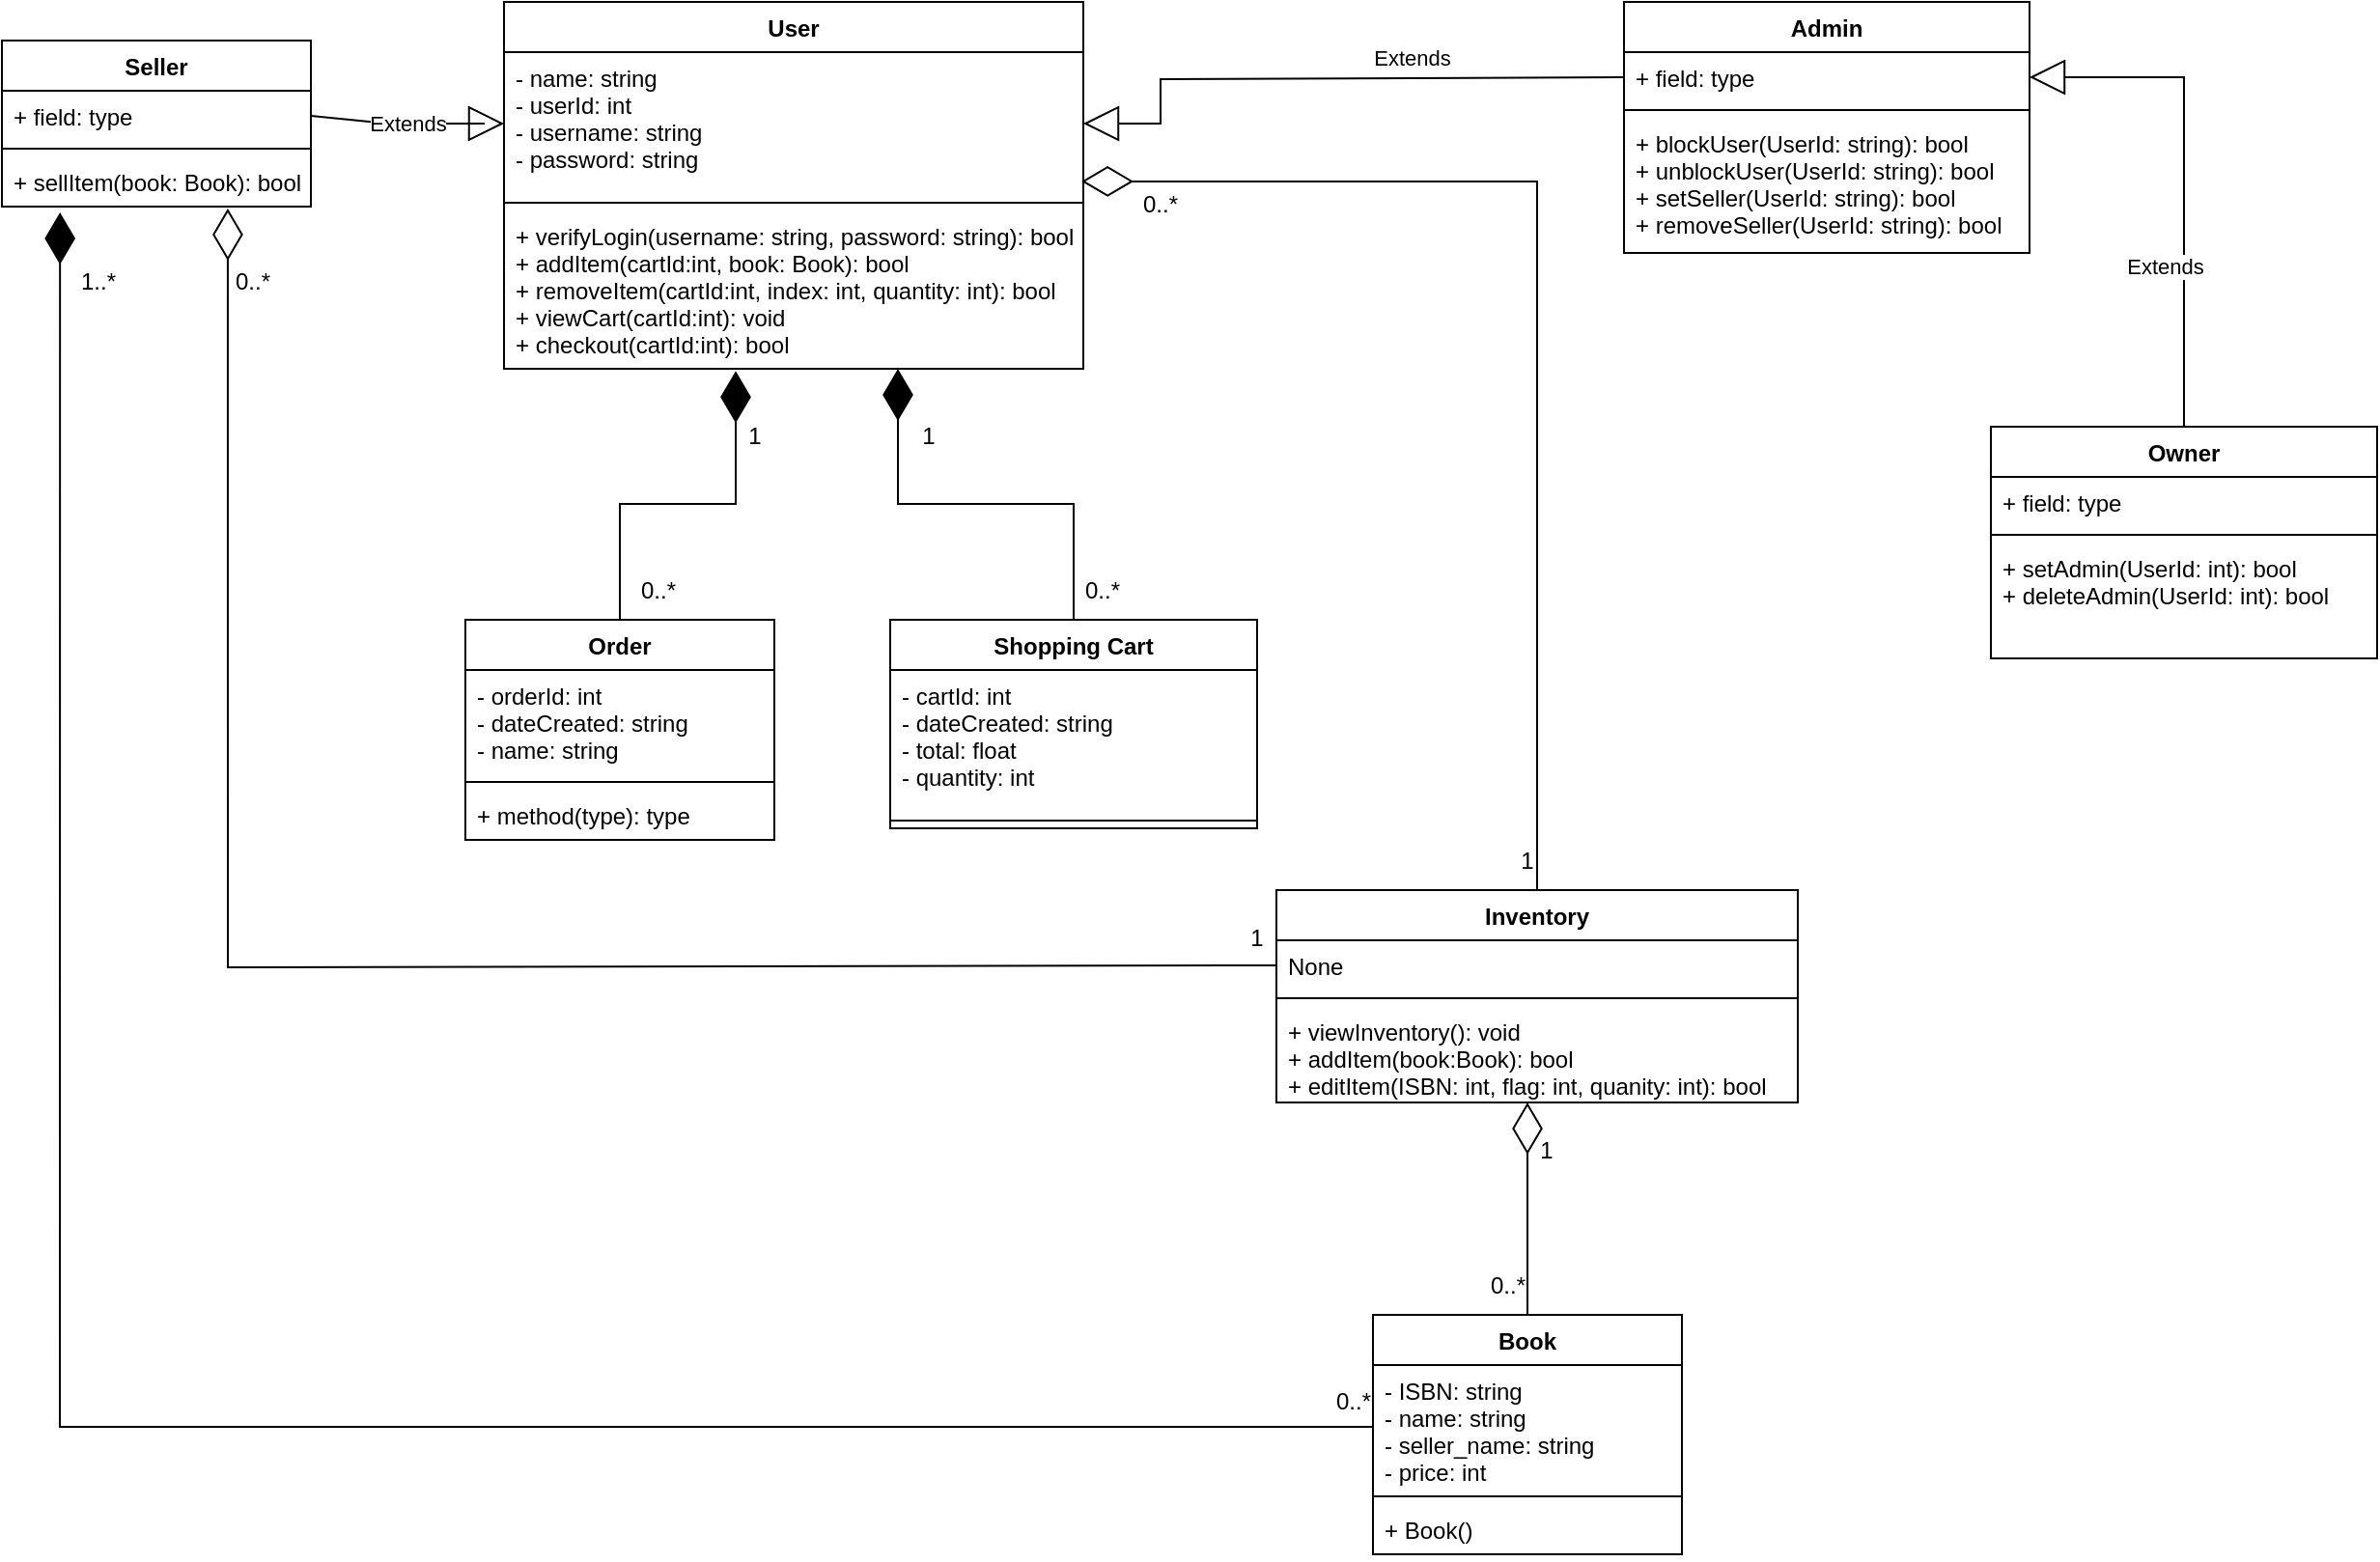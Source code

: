 <mxfile version="20.8.23" type="github">
  <diagram name="Page-1" id="aF7w4Li_MaSvbx8YZ_qD">
    <mxGraphModel dx="1366" dy="794" grid="1" gridSize="10" guides="0" tooltips="1" connect="1" arrows="0" fold="1" page="1" pageScale="1" pageWidth="1920" pageHeight="1200" math="0" shadow="0">
      <root>
        <mxCell id="0" />
        <mxCell id="1" parent="0" />
        <mxCell id="ACF1aDMEDX5oJnM7UKqQ-8" value="User" style="swimlane;fontStyle=1;align=center;verticalAlign=top;childLayout=stackLayout;horizontal=1;startSize=26;horizontalStack=0;resizeParent=1;resizeParentMax=0;resizeLast=0;collapsible=1;marginBottom=0;" parent="1" vertex="1">
          <mxGeometry x="290" y="20" width="300" height="190" as="geometry" />
        </mxCell>
        <mxCell id="ACF1aDMEDX5oJnM7UKqQ-9" value="- name: string&#xa;- userId: int&#xa;- username: string&#xa;- password: string" style="text;strokeColor=none;fillColor=none;align=left;verticalAlign=top;spacingLeft=4;spacingRight=4;overflow=hidden;rotatable=0;points=[[0,0.5],[1,0.5]];portConstraint=eastwest;" parent="ACF1aDMEDX5oJnM7UKqQ-8" vertex="1">
          <mxGeometry y="26" width="300" height="74" as="geometry" />
        </mxCell>
        <mxCell id="ACF1aDMEDX5oJnM7UKqQ-10" value="" style="line;strokeWidth=1;fillColor=none;align=left;verticalAlign=middle;spacingTop=-1;spacingLeft=3;spacingRight=3;rotatable=0;labelPosition=right;points=[];portConstraint=eastwest;strokeColor=inherit;" parent="ACF1aDMEDX5oJnM7UKqQ-8" vertex="1">
          <mxGeometry y="100" width="300" height="8" as="geometry" />
        </mxCell>
        <mxCell id="ACF1aDMEDX5oJnM7UKqQ-11" value="+ verifyLogin(username: string, password: string): bool&#xa;+ addItem(cartId:int, book: Book): bool&#xa;+ removeItem(cartId:int, index: int, quantity: int): bool&#xa;+ viewCart(cartId:int): void&#xa;+ checkout(cartId:int): bool&#xa;" style="text;strokeColor=none;fillColor=none;align=left;verticalAlign=top;spacingLeft=4;spacingRight=4;overflow=hidden;rotatable=0;points=[[0,0.5],[1,0.5]];portConstraint=eastwest;" parent="ACF1aDMEDX5oJnM7UKqQ-8" vertex="1">
          <mxGeometry y="108" width="300" height="82" as="geometry" />
        </mxCell>
        <mxCell id="ACF1aDMEDX5oJnM7UKqQ-12" value="Admin" style="swimlane;fontStyle=1;align=center;verticalAlign=top;childLayout=stackLayout;horizontal=1;startSize=26;horizontalStack=0;resizeParent=1;resizeParentMax=0;resizeLast=0;collapsible=1;marginBottom=0;" parent="1" vertex="1">
          <mxGeometry x="870" y="20" width="210" height="130" as="geometry" />
        </mxCell>
        <mxCell id="ACF1aDMEDX5oJnM7UKqQ-13" value="+ field: type" style="text;strokeColor=none;fillColor=none;align=left;verticalAlign=top;spacingLeft=4;spacingRight=4;overflow=hidden;rotatable=0;points=[[0,0.5],[1,0.5]];portConstraint=eastwest;" parent="ACF1aDMEDX5oJnM7UKqQ-12" vertex="1">
          <mxGeometry y="26" width="210" height="26" as="geometry" />
        </mxCell>
        <mxCell id="ACF1aDMEDX5oJnM7UKqQ-14" value="" style="line;strokeWidth=1;fillColor=none;align=left;verticalAlign=middle;spacingTop=-1;spacingLeft=3;spacingRight=3;rotatable=0;labelPosition=right;points=[];portConstraint=eastwest;strokeColor=inherit;" parent="ACF1aDMEDX5oJnM7UKqQ-12" vertex="1">
          <mxGeometry y="52" width="210" height="8" as="geometry" />
        </mxCell>
        <mxCell id="ACF1aDMEDX5oJnM7UKqQ-15" value="+ blockUser(UserId: string): bool&#xa;+ unblockUser(UserId: string): bool&#xa;+ setSeller(UserId: string): bool&#xa;+ removeSeller(UserId: string): bool" style="text;strokeColor=none;fillColor=none;align=left;verticalAlign=top;spacingLeft=4;spacingRight=4;overflow=hidden;rotatable=0;points=[[0,0.5],[1,0.5]];portConstraint=eastwest;" parent="ACF1aDMEDX5oJnM7UKqQ-12" vertex="1">
          <mxGeometry y="60" width="210" height="70" as="geometry" />
        </mxCell>
        <mxCell id="ACF1aDMEDX5oJnM7UKqQ-16" value="Shopping Cart" style="swimlane;fontStyle=1;align=center;verticalAlign=top;childLayout=stackLayout;horizontal=1;startSize=26;horizontalStack=0;resizeParent=1;resizeParentMax=0;resizeLast=0;collapsible=1;marginBottom=0;" parent="1" vertex="1">
          <mxGeometry x="490" y="340" width="190" height="108" as="geometry" />
        </mxCell>
        <mxCell id="ACF1aDMEDX5oJnM7UKqQ-17" value="- cartId: int&#xa;- dateCreated: string&#xa;- total: float&#xa;- quantity: int" style="text;strokeColor=none;fillColor=none;align=left;verticalAlign=top;spacingLeft=4;spacingRight=4;overflow=hidden;rotatable=0;points=[[0,0.5],[1,0.5]];portConstraint=eastwest;" parent="ACF1aDMEDX5oJnM7UKqQ-16" vertex="1">
          <mxGeometry y="26" width="190" height="74" as="geometry" />
        </mxCell>
        <mxCell id="ACF1aDMEDX5oJnM7UKqQ-18" value="" style="line;strokeWidth=1;fillColor=none;align=left;verticalAlign=middle;spacingTop=-1;spacingLeft=3;spacingRight=3;rotatable=0;labelPosition=right;points=[];portConstraint=eastwest;strokeColor=inherit;" parent="ACF1aDMEDX5oJnM7UKqQ-16" vertex="1">
          <mxGeometry y="100" width="190" height="8" as="geometry" />
        </mxCell>
        <mxCell id="ACF1aDMEDX5oJnM7UKqQ-24" value="Seller" style="swimlane;fontStyle=1;align=center;verticalAlign=top;childLayout=stackLayout;horizontal=1;startSize=26;horizontalStack=0;resizeParent=1;resizeParentMax=0;resizeLast=0;collapsible=1;marginBottom=0;" parent="1" vertex="1">
          <mxGeometry x="30" y="40" width="160" height="86" as="geometry" />
        </mxCell>
        <mxCell id="ACF1aDMEDX5oJnM7UKqQ-25" value="+ field: type" style="text;strokeColor=none;fillColor=none;align=left;verticalAlign=top;spacingLeft=4;spacingRight=4;overflow=hidden;rotatable=0;points=[[0,0.5],[1,0.5]];portConstraint=eastwest;" parent="ACF1aDMEDX5oJnM7UKqQ-24" vertex="1">
          <mxGeometry y="26" width="160" height="26" as="geometry" />
        </mxCell>
        <mxCell id="ACF1aDMEDX5oJnM7UKqQ-26" value="" style="line;strokeWidth=1;fillColor=none;align=left;verticalAlign=middle;spacingTop=-1;spacingLeft=3;spacingRight=3;rotatable=0;labelPosition=right;points=[];portConstraint=eastwest;strokeColor=inherit;" parent="ACF1aDMEDX5oJnM7UKqQ-24" vertex="1">
          <mxGeometry y="52" width="160" height="8" as="geometry" />
        </mxCell>
        <mxCell id="ACF1aDMEDX5oJnM7UKqQ-27" value="+ sellItem(book: Book): bool" style="text;strokeColor=none;fillColor=none;align=left;verticalAlign=top;spacingLeft=4;spacingRight=4;overflow=hidden;rotatable=0;points=[[0,0.5],[1,0.5]];portConstraint=eastwest;" parent="ACF1aDMEDX5oJnM7UKqQ-24" vertex="1">
          <mxGeometry y="60" width="160" height="26" as="geometry" />
        </mxCell>
        <mxCell id="ACF1aDMEDX5oJnM7UKqQ-28" value="Owner&#xa;" style="swimlane;fontStyle=1;align=center;verticalAlign=top;childLayout=stackLayout;horizontal=1;startSize=26;horizontalStack=0;resizeParent=1;resizeParentMax=0;resizeLast=0;collapsible=1;marginBottom=0;" parent="1" vertex="1">
          <mxGeometry x="1060" y="240" width="200" height="120" as="geometry" />
        </mxCell>
        <mxCell id="ACF1aDMEDX5oJnM7UKqQ-29" value="+ field: type" style="text;strokeColor=none;fillColor=none;align=left;verticalAlign=top;spacingLeft=4;spacingRight=4;overflow=hidden;rotatable=0;points=[[0,0.5],[1,0.5]];portConstraint=eastwest;" parent="ACF1aDMEDX5oJnM7UKqQ-28" vertex="1">
          <mxGeometry y="26" width="200" height="26" as="geometry" />
        </mxCell>
        <mxCell id="ACF1aDMEDX5oJnM7UKqQ-30" value="" style="line;strokeWidth=1;fillColor=none;align=left;verticalAlign=middle;spacingTop=-1;spacingLeft=3;spacingRight=3;rotatable=0;labelPosition=right;points=[];portConstraint=eastwest;strokeColor=inherit;" parent="ACF1aDMEDX5oJnM7UKqQ-28" vertex="1">
          <mxGeometry y="52" width="200" height="8" as="geometry" />
        </mxCell>
        <mxCell id="ACF1aDMEDX5oJnM7UKqQ-31" value="+ setAdmin(UserId: int): bool&#xa;+ deleteAdmin(UserId: int): bool" style="text;strokeColor=none;fillColor=none;align=left;verticalAlign=top;spacingLeft=4;spacingRight=4;overflow=hidden;rotatable=0;points=[[0,0.5],[1,0.5]];portConstraint=eastwest;" parent="ACF1aDMEDX5oJnM7UKqQ-28" vertex="1">
          <mxGeometry y="60" width="200" height="60" as="geometry" />
        </mxCell>
        <mxCell id="ACF1aDMEDX5oJnM7UKqQ-33" value="Inventory&#xa;" style="swimlane;fontStyle=1;align=center;verticalAlign=top;childLayout=stackLayout;horizontal=1;startSize=26;horizontalStack=0;resizeParent=1;resizeParentMax=0;resizeLast=0;collapsible=1;marginBottom=0;" parent="1" vertex="1">
          <mxGeometry x="690" y="480" width="270" height="110" as="geometry" />
        </mxCell>
        <mxCell id="ACF1aDMEDX5oJnM7UKqQ-34" value="None" style="text;strokeColor=none;fillColor=none;align=left;verticalAlign=top;spacingLeft=4;spacingRight=4;overflow=hidden;rotatable=0;points=[[0,0.5],[1,0.5]];portConstraint=eastwest;" parent="ACF1aDMEDX5oJnM7UKqQ-33" vertex="1">
          <mxGeometry y="26" width="270" height="26" as="geometry" />
        </mxCell>
        <mxCell id="ACF1aDMEDX5oJnM7UKqQ-35" value="" style="line;strokeWidth=1;fillColor=none;align=left;verticalAlign=middle;spacingTop=-1;spacingLeft=3;spacingRight=3;rotatable=0;labelPosition=right;points=[];portConstraint=eastwest;strokeColor=inherit;" parent="ACF1aDMEDX5oJnM7UKqQ-33" vertex="1">
          <mxGeometry y="52" width="270" height="8" as="geometry" />
        </mxCell>
        <mxCell id="ACF1aDMEDX5oJnM7UKqQ-36" value="+ viewInventory(): void&#xa;+ addItem(book:Book): bool&#xa;+ editItem(ISBN: int, flag: int, quanity: int): bool" style="text;strokeColor=none;fillColor=none;align=left;verticalAlign=top;spacingLeft=4;spacingRight=4;overflow=hidden;rotatable=0;points=[[0,0.5],[1,0.5]];portConstraint=eastwest;" parent="ACF1aDMEDX5oJnM7UKqQ-33" vertex="1">
          <mxGeometry y="60" width="270" height="50" as="geometry" />
        </mxCell>
        <mxCell id="ACF1aDMEDX5oJnM7UKqQ-41" value="Order&#xa;" style="swimlane;fontStyle=1;align=center;verticalAlign=top;childLayout=stackLayout;horizontal=1;startSize=26;horizontalStack=0;resizeParent=1;resizeParentMax=0;resizeLast=0;collapsible=1;marginBottom=0;" parent="1" vertex="1">
          <mxGeometry x="270" y="340" width="160" height="114" as="geometry" />
        </mxCell>
        <mxCell id="ACF1aDMEDX5oJnM7UKqQ-42" value="- orderId: int&#xa;- dateCreated: string&#xa;- name: string" style="text;strokeColor=none;fillColor=none;align=left;verticalAlign=top;spacingLeft=4;spacingRight=4;overflow=hidden;rotatable=0;points=[[0,0.5],[1,0.5]];portConstraint=eastwest;" parent="ACF1aDMEDX5oJnM7UKqQ-41" vertex="1">
          <mxGeometry y="26" width="160" height="54" as="geometry" />
        </mxCell>
        <mxCell id="ACF1aDMEDX5oJnM7UKqQ-43" value="" style="line;strokeWidth=1;fillColor=none;align=left;verticalAlign=middle;spacingTop=-1;spacingLeft=3;spacingRight=3;rotatable=0;labelPosition=right;points=[];portConstraint=eastwest;strokeColor=inherit;" parent="ACF1aDMEDX5oJnM7UKqQ-41" vertex="1">
          <mxGeometry y="80" width="160" height="8" as="geometry" />
        </mxCell>
        <mxCell id="ACF1aDMEDX5oJnM7UKqQ-44" value="+ method(type): type" style="text;strokeColor=none;fillColor=none;align=left;verticalAlign=top;spacingLeft=4;spacingRight=4;overflow=hidden;rotatable=0;points=[[0,0.5],[1,0.5]];portConstraint=eastwest;" parent="ACF1aDMEDX5oJnM7UKqQ-41" vertex="1">
          <mxGeometry y="88" width="160" height="26" as="geometry" />
        </mxCell>
        <mxCell id="sncP11U-6Kqm2kpmwYnW-2" value="" style="endArrow=diamondThin;endFill=1;endSize=24;html=1;rounded=0;exitX=0.5;exitY=0;exitDx=0;exitDy=0;" parent="1" source="ACF1aDMEDX5oJnM7UKqQ-16" edge="1">
          <mxGeometry width="160" relative="1" as="geometry">
            <mxPoint x="620" y="250" as="sourcePoint" />
            <mxPoint x="494" y="210" as="targetPoint" />
            <Array as="points">
              <mxPoint x="585" y="280" />
              <mxPoint x="494" y="280" />
            </Array>
          </mxGeometry>
        </mxCell>
        <mxCell id="sncP11U-6Kqm2kpmwYnW-6" value="Extends" style="endArrow=block;endSize=16;endFill=0;html=1;rounded=0;exitX=0.5;exitY=0;exitDx=0;exitDy=0;entryX=1;entryY=0.5;entryDx=0;entryDy=0;" parent="1" source="ACF1aDMEDX5oJnM7UKqQ-28" target="ACF1aDMEDX5oJnM7UKqQ-13" edge="1">
          <mxGeometry x="-0.365" y="10" width="160" relative="1" as="geometry">
            <mxPoint x="970" y="210" as="sourcePoint" />
            <mxPoint x="1130" y="210" as="targetPoint" />
            <Array as="points">
              <mxPoint x="1160" y="200" />
              <mxPoint x="1160" y="59" />
            </Array>
            <mxPoint as="offset" />
          </mxGeometry>
        </mxCell>
        <mxCell id="sncP11U-6Kqm2kpmwYnW-7" value="Extends" style="endArrow=block;endSize=16;endFill=0;html=1;rounded=0;exitX=0;exitY=0.5;exitDx=0;exitDy=0;entryX=1;entryY=0.5;entryDx=0;entryDy=0;" parent="1" source="ACF1aDMEDX5oJnM7UKqQ-13" target="ACF1aDMEDX5oJnM7UKqQ-9" edge="1">
          <mxGeometry x="-0.276" y="-10" width="160" relative="1" as="geometry">
            <mxPoint x="640" y="210" as="sourcePoint" />
            <mxPoint x="800" y="210" as="targetPoint" />
            <Array as="points">
              <mxPoint x="630" y="60" />
              <mxPoint x="630" y="83" />
            </Array>
            <mxPoint as="offset" />
          </mxGeometry>
        </mxCell>
        <mxCell id="sncP11U-6Kqm2kpmwYnW-8" value="Extends" style="endArrow=block;endSize=16;endFill=0;html=1;rounded=0;entryX=0;entryY=0.5;entryDx=0;entryDy=0;exitX=1;exitY=0.5;exitDx=0;exitDy=0;" parent="1" source="ACF1aDMEDX5oJnM7UKqQ-25" target="ACF1aDMEDX5oJnM7UKqQ-9" edge="1">
          <mxGeometry width="160" relative="1" as="geometry">
            <mxPoint x="200" y="83" as="sourcePoint" />
            <mxPoint x="330" y="70" as="targetPoint" />
            <Array as="points">
              <mxPoint x="230" y="83" />
              <mxPoint x="280" y="83" />
            </Array>
          </mxGeometry>
        </mxCell>
        <mxCell id="sncP11U-6Kqm2kpmwYnW-9" value="" style="endArrow=diamondThin;endFill=1;endSize=24;html=1;rounded=0;exitX=0.5;exitY=0;exitDx=0;exitDy=0;entryX=0.4;entryY=1.014;entryDx=0;entryDy=0;entryPerimeter=0;" parent="1" source="ACF1aDMEDX5oJnM7UKqQ-41" target="ACF1aDMEDX5oJnM7UKqQ-11" edge="1">
          <mxGeometry width="160" relative="1" as="geometry">
            <mxPoint x="390" y="520" as="sourcePoint" />
            <mxPoint x="410" y="220" as="targetPoint" />
            <Array as="points">
              <mxPoint x="350" y="280" />
              <mxPoint x="410" y="280" />
            </Array>
          </mxGeometry>
        </mxCell>
        <mxCell id="sncP11U-6Kqm2kpmwYnW-10" value="0..*" style="text;strokeColor=none;align=center;fillColor=none;html=1;verticalAlign=middle;whiteSpace=wrap;rounded=0;" parent="1" vertex="1">
          <mxGeometry x="340" y="310" width="60" height="30" as="geometry" />
        </mxCell>
        <mxCell id="sncP11U-6Kqm2kpmwYnW-11" value="1" style="text;strokeColor=none;align=center;fillColor=none;html=1;verticalAlign=middle;whiteSpace=wrap;rounded=0;" parent="1" vertex="1">
          <mxGeometry x="390" y="230" width="60" height="30" as="geometry" />
        </mxCell>
        <mxCell id="sncP11U-6Kqm2kpmwYnW-15" value="1" style="text;strokeColor=none;align=center;fillColor=none;html=1;verticalAlign=middle;whiteSpace=wrap;rounded=0;" parent="1" vertex="1">
          <mxGeometry x="480" y="230" width="60" height="30" as="geometry" />
        </mxCell>
        <mxCell id="sncP11U-6Kqm2kpmwYnW-16" value="0..*" style="text;strokeColor=none;align=center;fillColor=none;html=1;verticalAlign=middle;whiteSpace=wrap;rounded=0;" parent="1" vertex="1">
          <mxGeometry x="570" y="310" width="60" height="30" as="geometry" />
        </mxCell>
        <mxCell id="sncP11U-6Kqm2kpmwYnW-20" value="" style="endArrow=diamondThin;endFill=0;endSize=24;html=1;rounded=0;exitX=0.5;exitY=0;exitDx=0;exitDy=0;entryX=0.997;entryY=0.905;entryDx=0;entryDy=0;entryPerimeter=0;" parent="1" source="ACF1aDMEDX5oJnM7UKqQ-33" target="ACF1aDMEDX5oJnM7UKqQ-9" edge="1">
          <mxGeometry width="160" relative="1" as="geometry">
            <mxPoint x="700" y="300" as="sourcePoint" />
            <mxPoint x="640" y="112" as="targetPoint" />
            <Array as="points">
              <mxPoint x="825" y="113" />
            </Array>
          </mxGeometry>
        </mxCell>
        <mxCell id="sncP11U-6Kqm2kpmwYnW-21" value="1" style="text;strokeColor=none;align=center;fillColor=none;html=1;verticalAlign=middle;whiteSpace=wrap;rounded=0;" parent="1" vertex="1">
          <mxGeometry x="790" y="450" width="60" height="30" as="geometry" />
        </mxCell>
        <mxCell id="sncP11U-6Kqm2kpmwYnW-22" value="0..*" style="text;strokeColor=none;align=center;fillColor=none;html=1;verticalAlign=middle;whiteSpace=wrap;rounded=0;" parent="1" vertex="1">
          <mxGeometry x="600" y="110" width="60" height="30" as="geometry" />
        </mxCell>
        <mxCell id="neKetAAaABSBHyG1GXxI-1" value="Book" style="swimlane;fontStyle=1;align=center;verticalAlign=top;childLayout=stackLayout;horizontal=1;startSize=26;horizontalStack=0;resizeParent=1;resizeParentMax=0;resizeLast=0;collapsible=1;marginBottom=0;" parent="1" vertex="1">
          <mxGeometry x="740" y="700" width="160" height="124" as="geometry" />
        </mxCell>
        <mxCell id="neKetAAaABSBHyG1GXxI-2" value="- ISBN: string&#xa;- name: string&#xa;- seller_name: string&#xa;- price: int" style="text;strokeColor=none;fillColor=none;align=left;verticalAlign=top;spacingLeft=4;spacingRight=4;overflow=hidden;rotatable=0;points=[[0,0.5],[1,0.5]];portConstraint=eastwest;" parent="neKetAAaABSBHyG1GXxI-1" vertex="1">
          <mxGeometry y="26" width="160" height="64" as="geometry" />
        </mxCell>
        <mxCell id="neKetAAaABSBHyG1GXxI-3" value="" style="line;strokeWidth=1;fillColor=none;align=left;verticalAlign=middle;spacingTop=-1;spacingLeft=3;spacingRight=3;rotatable=0;labelPosition=right;points=[];portConstraint=eastwest;strokeColor=inherit;" parent="neKetAAaABSBHyG1GXxI-1" vertex="1">
          <mxGeometry y="90" width="160" height="8" as="geometry" />
        </mxCell>
        <mxCell id="neKetAAaABSBHyG1GXxI-4" value="+ Book()" style="text;strokeColor=none;fillColor=none;align=left;verticalAlign=top;spacingLeft=4;spacingRight=4;overflow=hidden;rotatable=0;points=[[0,0.5],[1,0.5]];portConstraint=eastwest;" parent="neKetAAaABSBHyG1GXxI-1" vertex="1">
          <mxGeometry y="98" width="160" height="26" as="geometry" />
        </mxCell>
        <mxCell id="neKetAAaABSBHyG1GXxI-5" value="" style="endArrow=diamondThin;endFill=0;endSize=24;html=1;rounded=0;exitX=0.5;exitY=0;exitDx=0;exitDy=0;" parent="1" source="neKetAAaABSBHyG1GXxI-1" edge="1">
          <mxGeometry width="160" relative="1" as="geometry">
            <mxPoint x="120" y="630" as="sourcePoint" />
            <mxPoint x="820" y="590" as="targetPoint" />
            <Array as="points" />
          </mxGeometry>
        </mxCell>
        <mxCell id="neKetAAaABSBHyG1GXxI-6" value="0..*" style="text;strokeColor=none;align=center;fillColor=none;html=1;verticalAlign=middle;whiteSpace=wrap;rounded=0;" parent="1" vertex="1">
          <mxGeometry x="780" y="670" width="60" height="30" as="geometry" />
        </mxCell>
        <mxCell id="neKetAAaABSBHyG1GXxI-7" value="1" style="text;strokeColor=none;align=center;fillColor=none;html=1;verticalAlign=middle;whiteSpace=wrap;rounded=0;" parent="1" vertex="1">
          <mxGeometry x="800" y="600" width="60" height="30" as="geometry" />
        </mxCell>
        <mxCell id="pTPRTgwl2Ud-o8wg0u0f-3" value="0..*" style="text;strokeColor=none;align=center;fillColor=none;html=1;verticalAlign=middle;whiteSpace=wrap;rounded=0;" parent="1" vertex="1">
          <mxGeometry x="700" y="730" width="60" height="30" as="geometry" />
        </mxCell>
        <mxCell id="pTPRTgwl2Ud-o8wg0u0f-5" value="1..*" style="text;strokeColor=none;align=center;fillColor=none;html=1;verticalAlign=middle;whiteSpace=wrap;rounded=0;" parent="1" vertex="1">
          <mxGeometry x="50" y="150" width="60" height="30" as="geometry" />
        </mxCell>
        <mxCell id="iiA3EGNvNbtdV_bTQ-V3-1" value="" style="endArrow=diamondThin;endFill=0;endSize=24;html=1;rounded=0;exitX=0;exitY=0.5;exitDx=0;exitDy=0;entryX=0.731;entryY=1.038;entryDx=0;entryDy=0;entryPerimeter=0;" edge="1" parent="1" source="ACF1aDMEDX5oJnM7UKqQ-34" target="ACF1aDMEDX5oJnM7UKqQ-27">
          <mxGeometry width="160" relative="1" as="geometry">
            <mxPoint x="350" y="540" as="sourcePoint" />
            <mxPoint x="510" y="540" as="targetPoint" />
            <Array as="points">
              <mxPoint x="147" y="520" />
            </Array>
          </mxGeometry>
        </mxCell>
        <mxCell id="iiA3EGNvNbtdV_bTQ-V3-2" value="1" style="text;strokeColor=none;align=center;fillColor=none;html=1;verticalAlign=middle;whiteSpace=wrap;rounded=0;" vertex="1" parent="1">
          <mxGeometry x="650" y="490" width="60" height="30" as="geometry" />
        </mxCell>
        <mxCell id="iiA3EGNvNbtdV_bTQ-V3-3" value="0..*" style="text;strokeColor=none;align=center;fillColor=none;html=1;verticalAlign=middle;whiteSpace=wrap;rounded=0;" vertex="1" parent="1">
          <mxGeometry x="130" y="150" width="60" height="30" as="geometry" />
        </mxCell>
        <mxCell id="iiA3EGNvNbtdV_bTQ-V3-4" value="" style="endArrow=diamondThin;endFill=1;endSize=24;html=1;rounded=0;exitX=0;exitY=0.5;exitDx=0;exitDy=0;entryX=0.188;entryY=1.115;entryDx=0;entryDy=0;entryPerimeter=0;" edge="1" parent="1" source="neKetAAaABSBHyG1GXxI-2" target="ACF1aDMEDX5oJnM7UKqQ-27">
          <mxGeometry width="160" relative="1" as="geometry">
            <mxPoint x="260" y="760" as="sourcePoint" />
            <mxPoint x="420" y="760" as="targetPoint" />
            <Array as="points">
              <mxPoint x="60" y="758" />
            </Array>
          </mxGeometry>
        </mxCell>
      </root>
    </mxGraphModel>
  </diagram>
</mxfile>
